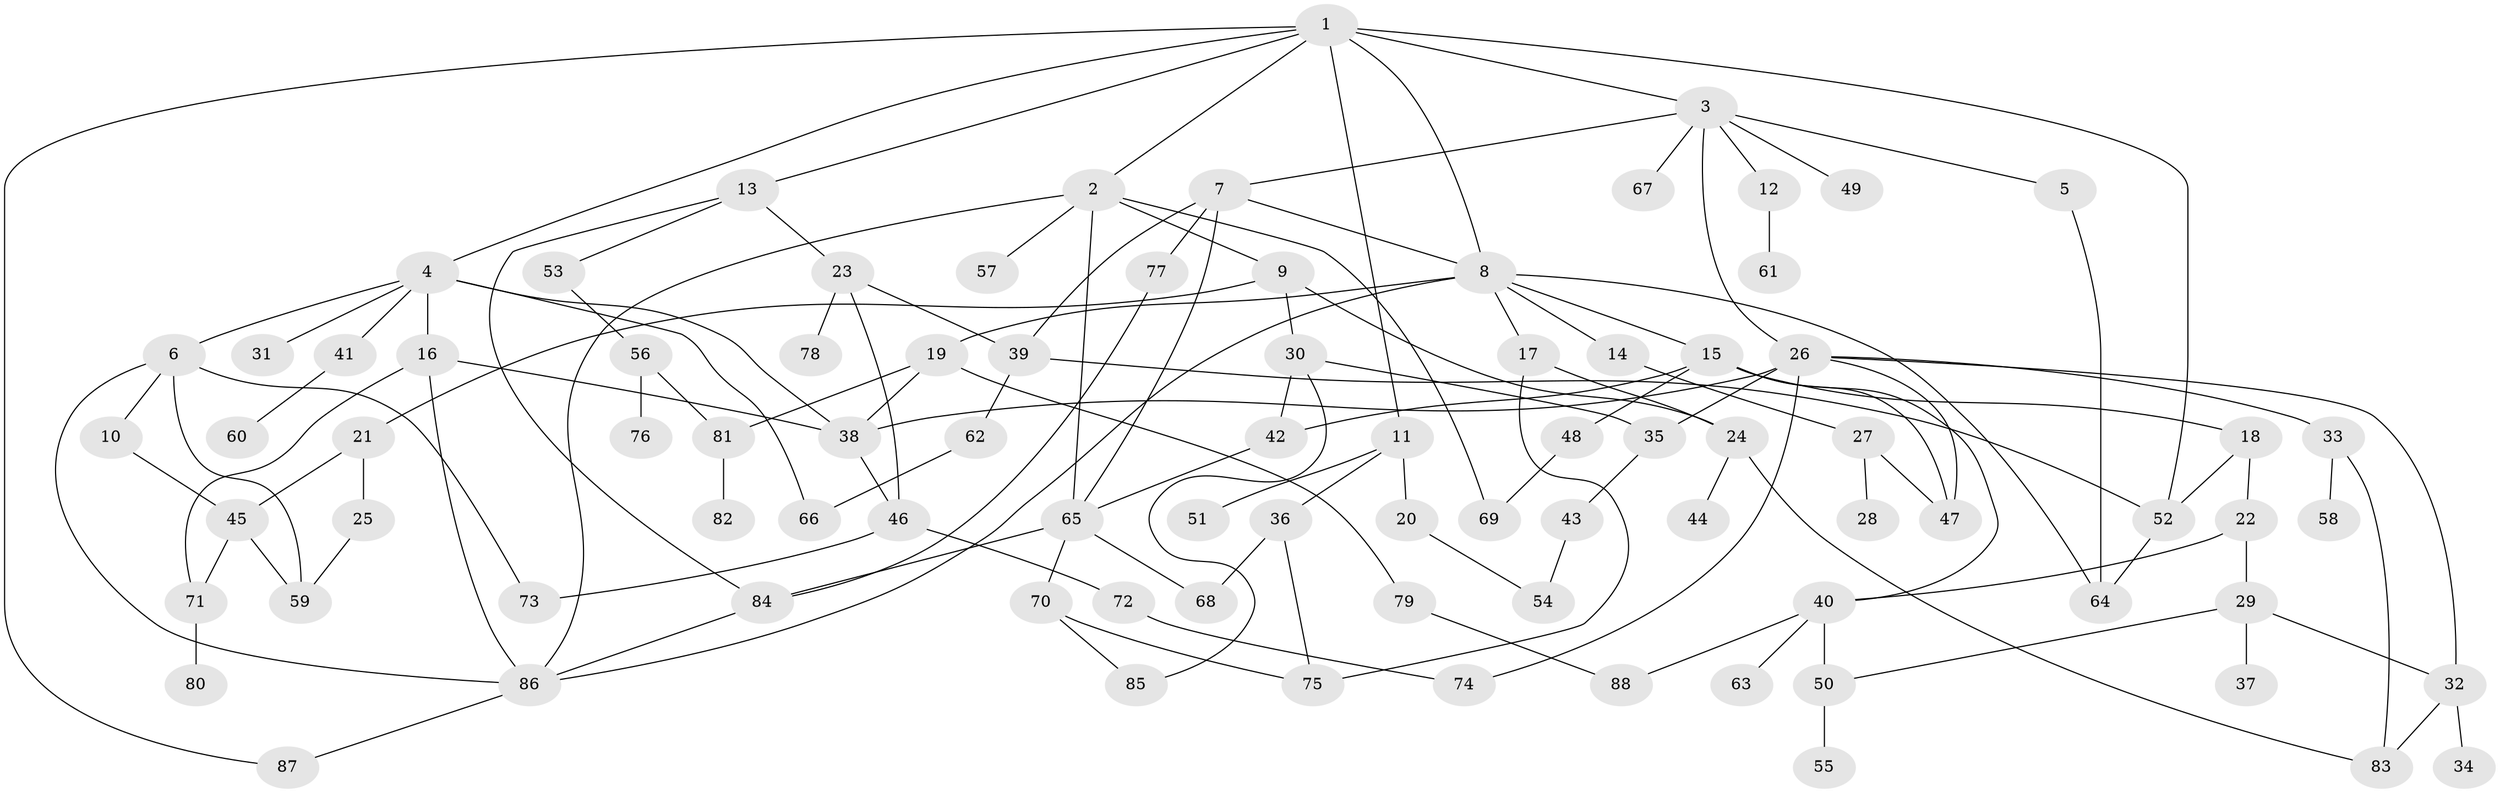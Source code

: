// coarse degree distribution, {10: 0.05, 12: 0.016666666666666666, 9: 0.016666666666666666, 3: 0.13333333333333333, 5: 0.1, 6: 0.05, 2: 0.21666666666666667, 1: 0.26666666666666666, 7: 0.016666666666666666, 4: 0.13333333333333333}
// Generated by graph-tools (version 1.1) at 2025/23/03/03/25 07:23:34]
// undirected, 88 vertices, 131 edges
graph export_dot {
graph [start="1"]
  node [color=gray90,style=filled];
  1;
  2;
  3;
  4;
  5;
  6;
  7;
  8;
  9;
  10;
  11;
  12;
  13;
  14;
  15;
  16;
  17;
  18;
  19;
  20;
  21;
  22;
  23;
  24;
  25;
  26;
  27;
  28;
  29;
  30;
  31;
  32;
  33;
  34;
  35;
  36;
  37;
  38;
  39;
  40;
  41;
  42;
  43;
  44;
  45;
  46;
  47;
  48;
  49;
  50;
  51;
  52;
  53;
  54;
  55;
  56;
  57;
  58;
  59;
  60;
  61;
  62;
  63;
  64;
  65;
  66;
  67;
  68;
  69;
  70;
  71;
  72;
  73;
  74;
  75;
  76;
  77;
  78;
  79;
  80;
  81;
  82;
  83;
  84;
  85;
  86;
  87;
  88;
  1 -- 2;
  1 -- 3;
  1 -- 4;
  1 -- 8;
  1 -- 11;
  1 -- 13;
  1 -- 52;
  1 -- 87;
  2 -- 9;
  2 -- 57;
  2 -- 69;
  2 -- 86;
  2 -- 65;
  3 -- 5;
  3 -- 7;
  3 -- 12;
  3 -- 26;
  3 -- 49;
  3 -- 67;
  4 -- 6;
  4 -- 16;
  4 -- 31;
  4 -- 38;
  4 -- 41;
  4 -- 66;
  5 -- 64;
  6 -- 10;
  6 -- 59;
  6 -- 73;
  6 -- 86;
  7 -- 39;
  7 -- 77;
  7 -- 8;
  7 -- 65;
  8 -- 14;
  8 -- 15;
  8 -- 17;
  8 -- 19;
  8 -- 86;
  8 -- 64;
  9 -- 21;
  9 -- 24;
  9 -- 30;
  10 -- 45;
  11 -- 20;
  11 -- 36;
  11 -- 51;
  12 -- 61;
  13 -- 23;
  13 -- 53;
  13 -- 84;
  14 -- 27;
  15 -- 18;
  15 -- 42;
  15 -- 48;
  15 -- 40;
  15 -- 47;
  16 -- 71;
  16 -- 38;
  16 -- 86;
  17 -- 75;
  17 -- 24;
  18 -- 22;
  18 -- 52;
  19 -- 79;
  19 -- 81;
  19 -- 38;
  20 -- 54;
  21 -- 25;
  21 -- 45;
  22 -- 29;
  22 -- 40;
  23 -- 46;
  23 -- 78;
  23 -- 39;
  24 -- 44;
  24 -- 83;
  25 -- 59;
  26 -- 33;
  26 -- 35;
  26 -- 74;
  26 -- 47;
  26 -- 32;
  26 -- 38;
  27 -- 28;
  27 -- 47;
  29 -- 32;
  29 -- 37;
  29 -- 50;
  30 -- 85;
  30 -- 35;
  30 -- 42;
  32 -- 34;
  32 -- 83;
  33 -- 58;
  33 -- 83;
  35 -- 43;
  36 -- 68;
  36 -- 75;
  38 -- 46;
  39 -- 62;
  39 -- 52;
  40 -- 50;
  40 -- 63;
  40 -- 88;
  41 -- 60;
  42 -- 65;
  43 -- 54;
  45 -- 71;
  45 -- 59;
  46 -- 72;
  46 -- 73;
  48 -- 69;
  50 -- 55;
  52 -- 64;
  53 -- 56;
  56 -- 76;
  56 -- 81;
  62 -- 66;
  65 -- 70;
  65 -- 84;
  65 -- 68;
  70 -- 85;
  70 -- 75;
  71 -- 80;
  72 -- 74;
  77 -- 84;
  79 -- 88;
  81 -- 82;
  84 -- 86;
  86 -- 87;
}
